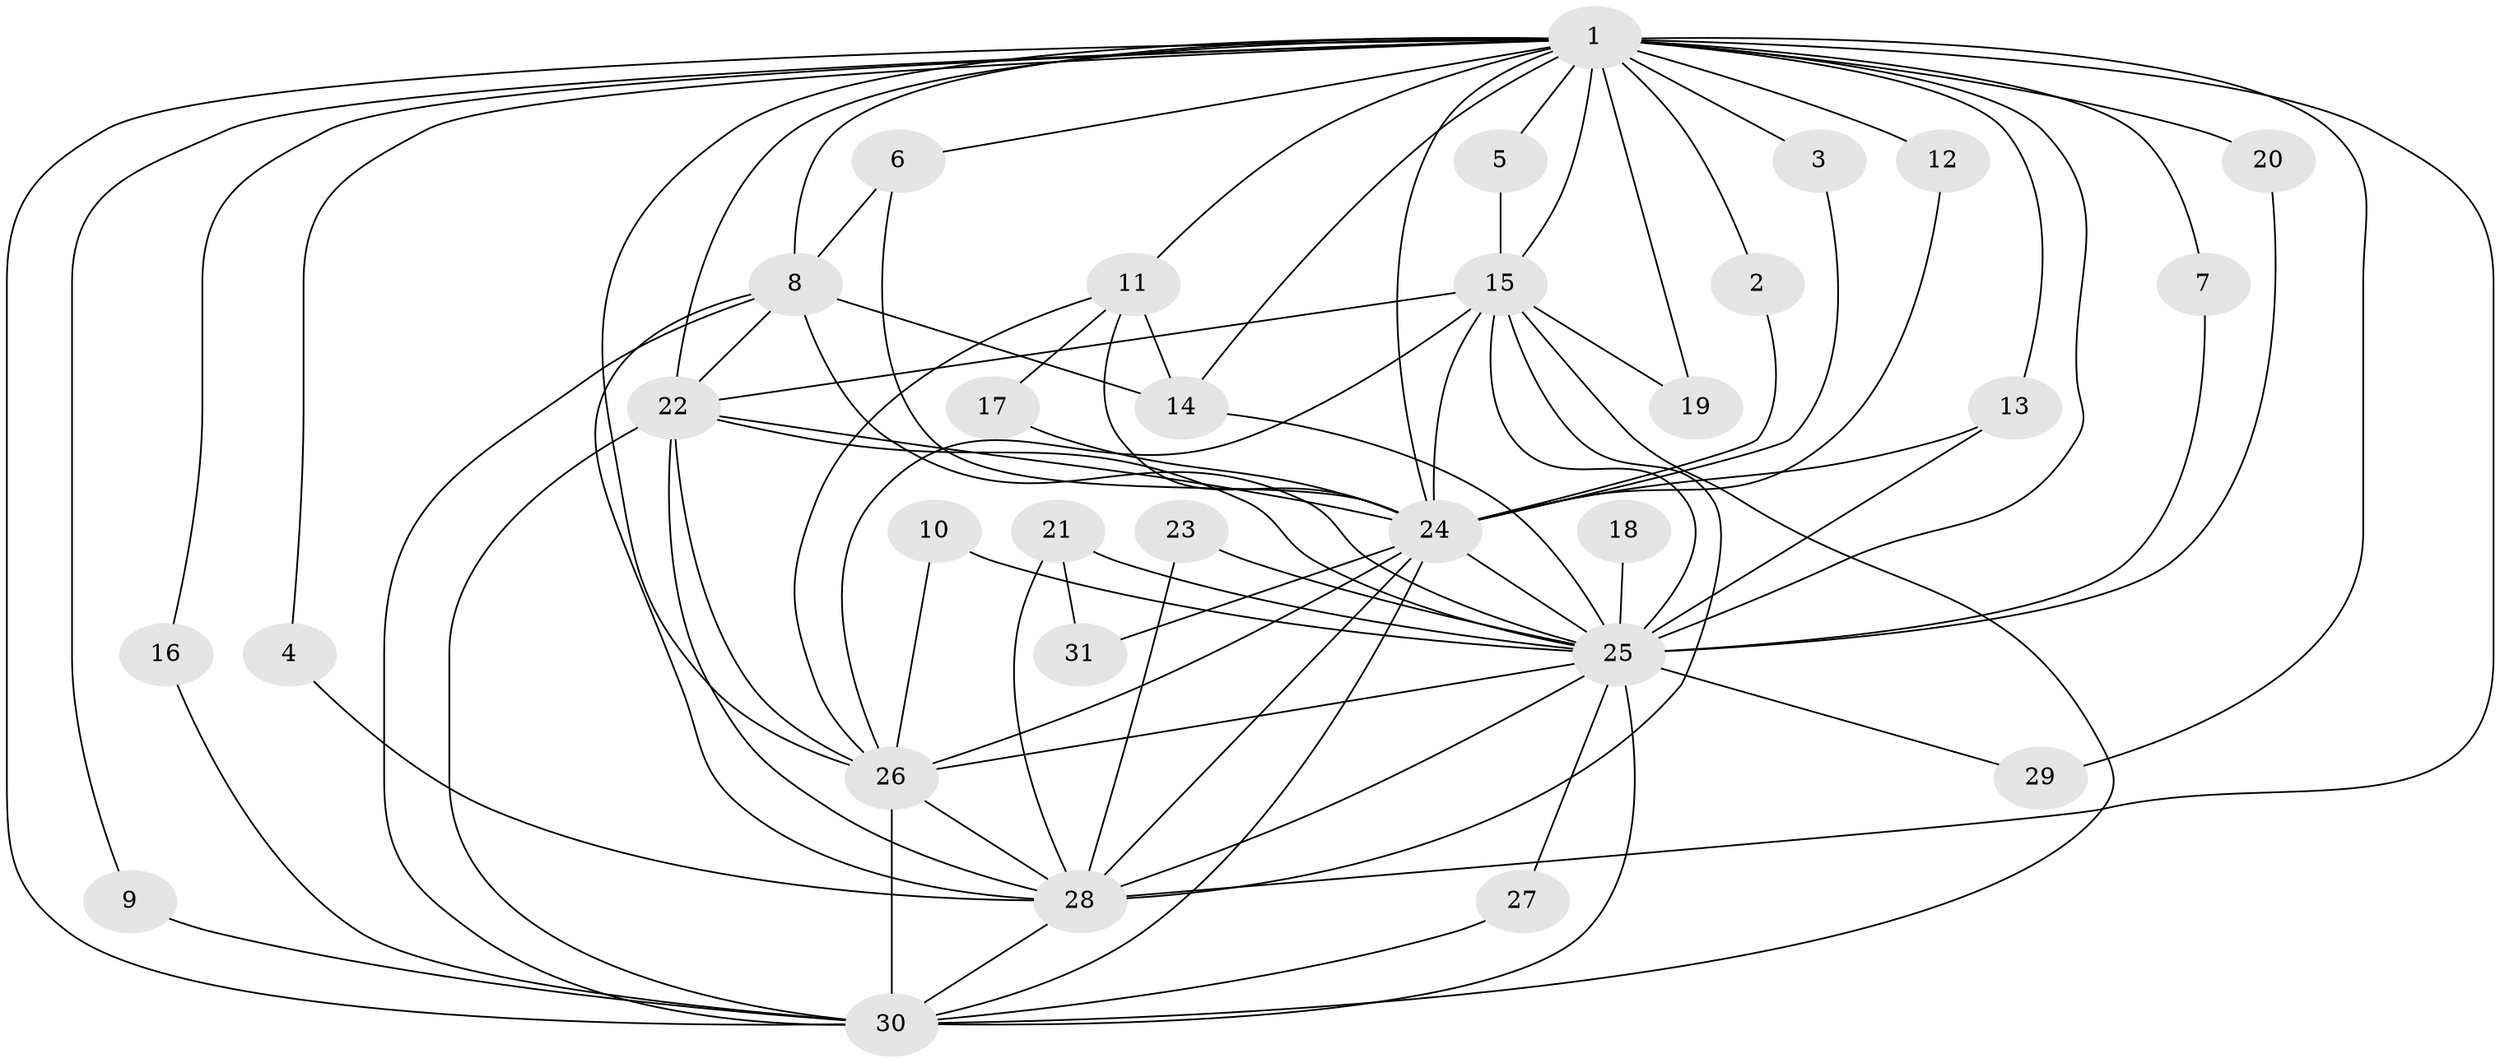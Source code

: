 // original degree distribution, {18: 0.01639344262295082, 23: 0.01639344262295082, 24: 0.01639344262295082, 14: 0.04918032786885246, 12: 0.01639344262295082, 13: 0.03278688524590164, 19: 0.01639344262295082, 2: 0.5737704918032787, 7: 0.01639344262295082, 6: 0.01639344262295082, 3: 0.14754098360655737, 4: 0.08196721311475409}
// Generated by graph-tools (version 1.1) at 2025/25/03/09/25 03:25:45]
// undirected, 31 vertices, 81 edges
graph export_dot {
graph [start="1"]
  node [color=gray90,style=filled];
  1;
  2;
  3;
  4;
  5;
  6;
  7;
  8;
  9;
  10;
  11;
  12;
  13;
  14;
  15;
  16;
  17;
  18;
  19;
  20;
  21;
  22;
  23;
  24;
  25;
  26;
  27;
  28;
  29;
  30;
  31;
  1 -- 2 [weight=1.0];
  1 -- 3 [weight=1.0];
  1 -- 4 [weight=1.0];
  1 -- 5 [weight=1.0];
  1 -- 6 [weight=1.0];
  1 -- 7 [weight=1.0];
  1 -- 8 [weight=1.0];
  1 -- 9 [weight=1.0];
  1 -- 11 [weight=2.0];
  1 -- 12 [weight=1.0];
  1 -- 13 [weight=1.0];
  1 -- 14 [weight=1.0];
  1 -- 15 [weight=2.0];
  1 -- 16 [weight=1.0];
  1 -- 19 [weight=2.0];
  1 -- 20 [weight=2.0];
  1 -- 22 [weight=3.0];
  1 -- 24 [weight=2.0];
  1 -- 25 [weight=5.0];
  1 -- 26 [weight=2.0];
  1 -- 28 [weight=2.0];
  1 -- 29 [weight=1.0];
  1 -- 30 [weight=2.0];
  2 -- 24 [weight=1.0];
  3 -- 24 [weight=1.0];
  4 -- 28 [weight=1.0];
  5 -- 15 [weight=1.0];
  6 -- 8 [weight=1.0];
  6 -- 24 [weight=1.0];
  7 -- 25 [weight=1.0];
  8 -- 14 [weight=1.0];
  8 -- 22 [weight=1.0];
  8 -- 25 [weight=1.0];
  8 -- 28 [weight=2.0];
  8 -- 30 [weight=1.0];
  9 -- 30 [weight=1.0];
  10 -- 25 [weight=1.0];
  10 -- 26 [weight=1.0];
  11 -- 14 [weight=1.0];
  11 -- 17 [weight=1.0];
  11 -- 24 [weight=1.0];
  11 -- 26 [weight=1.0];
  12 -- 24 [weight=1.0];
  13 -- 24 [weight=1.0];
  13 -- 25 [weight=1.0];
  14 -- 25 [weight=1.0];
  15 -- 19 [weight=1.0];
  15 -- 22 [weight=2.0];
  15 -- 24 [weight=1.0];
  15 -- 25 [weight=3.0];
  15 -- 26 [weight=1.0];
  15 -- 28 [weight=1.0];
  15 -- 30 [weight=1.0];
  16 -- 30 [weight=1.0];
  17 -- 24 [weight=1.0];
  18 -- 25 [weight=2.0];
  20 -- 25 [weight=1.0];
  21 -- 25 [weight=2.0];
  21 -- 28 [weight=1.0];
  21 -- 31 [weight=2.0];
  22 -- 24 [weight=2.0];
  22 -- 25 [weight=3.0];
  22 -- 26 [weight=1.0];
  22 -- 28 [weight=1.0];
  22 -- 30 [weight=1.0];
  23 -- 25 [weight=1.0];
  23 -- 28 [weight=1.0];
  24 -- 25 [weight=2.0];
  24 -- 26 [weight=1.0];
  24 -- 28 [weight=1.0];
  24 -- 30 [weight=1.0];
  24 -- 31 [weight=1.0];
  25 -- 26 [weight=3.0];
  25 -- 27 [weight=1.0];
  25 -- 28 [weight=2.0];
  25 -- 29 [weight=1.0];
  25 -- 30 [weight=3.0];
  26 -- 28 [weight=1.0];
  26 -- 30 [weight=2.0];
  27 -- 30 [weight=1.0];
  28 -- 30 [weight=1.0];
}
